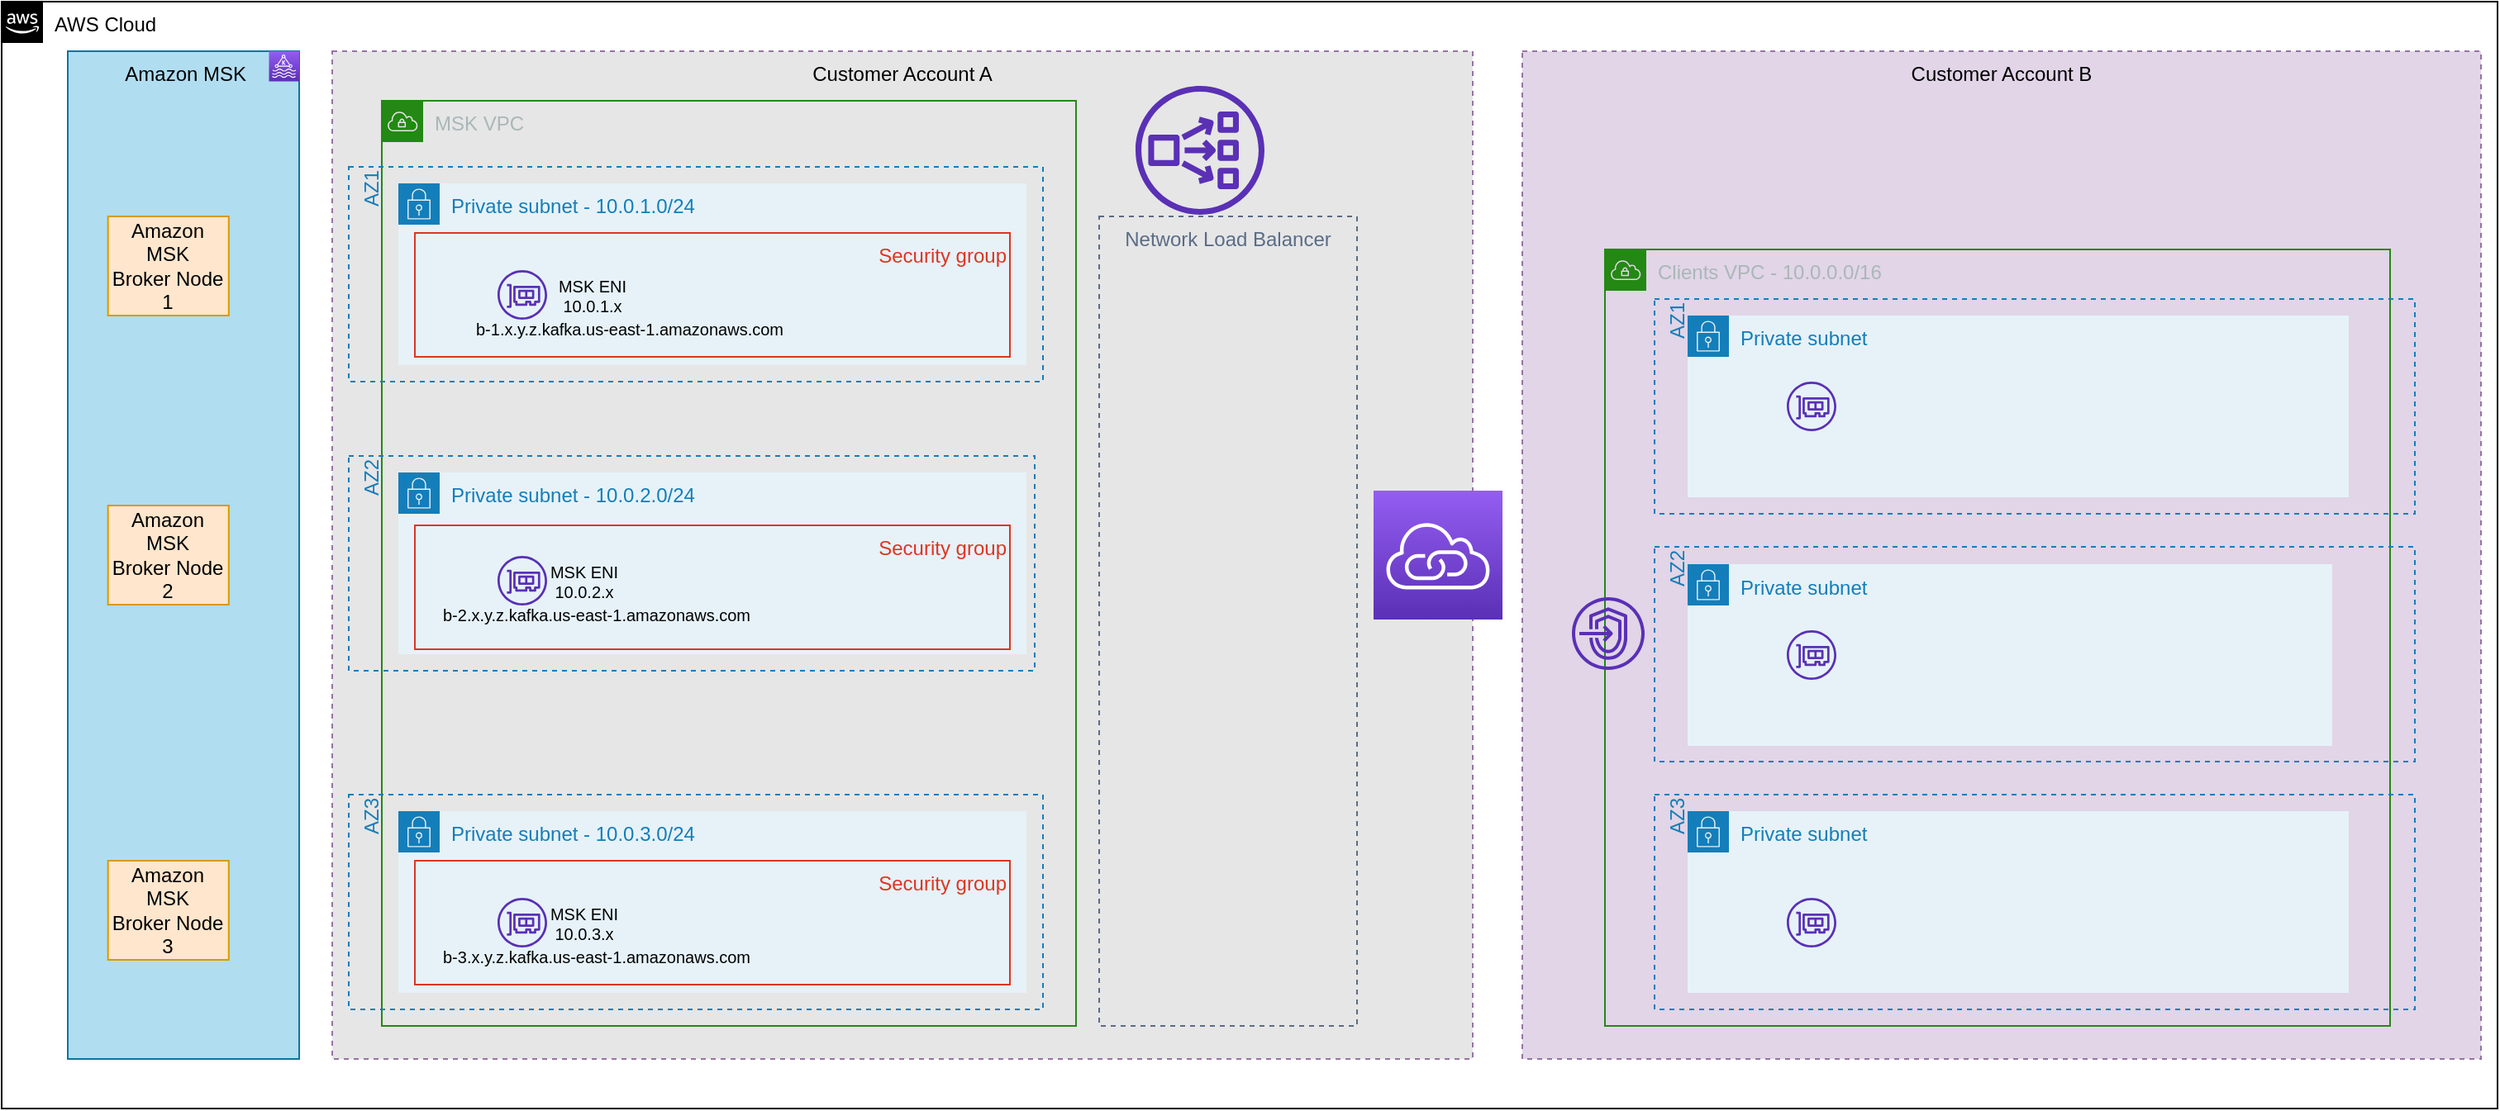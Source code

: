 <mxfile version="13.7.8" type="github">
  <diagram id="V1Vt3t-gvWR1uWZImgzx" name="Page-1">
    <mxGraphModel dx="1387" dy="675" grid="1" gridSize="10" guides="1" tooltips="1" connect="1" arrows="1" fold="1" page="1" pageScale="1" pageWidth="850" pageHeight="1100" math="0" shadow="0">
      <root>
        <mxCell id="0" />
        <mxCell id="1" parent="0" />
        <mxCell id="DqZF1T1k3552ePXCRRWf-1" value="AWS Cloud" style="points=[[0,0],[0.25,0],[0.5,0],[0.75,0],[1,0],[1,0.25],[1,0.5],[1,0.75],[1,1],[0.75,1],[0.5,1],[0.25,1],[0,1],[0,0.75],[0,0.5],[0,0.25]];outlineConnect=0;html=1;whiteSpace=wrap;fontSize=12;fontStyle=0;shape=mxgraph.aws4.group;grIcon=mxgraph.aws4.group_aws_cloud_alt;verticalAlign=top;align=left;spacingLeft=30;dashed=0;" parent="1" vertex="1">
          <mxGeometry x="10" y="20" width="1510" height="670" as="geometry" />
        </mxCell>
        <mxCell id="DqZF1T1k3552ePXCRRWf-7" value="" style="group;spacingRight=0;spacingLeft=0;align=right;fillColor=#b1ddf0;strokeColor=#10739e;" parent="1" vertex="1" connectable="0">
          <mxGeometry x="50" y="50" width="140" height="610" as="geometry" />
        </mxCell>
        <mxCell id="DqZF1T1k3552ePXCRRWf-2" value="Amazon MSK" style="verticalAlign=top;fontStyle=0;align=right;spacingRight=30;fillColor=#b1ddf0;strokeColor=#10739e;" parent="DqZF1T1k3552ePXCRRWf-7" vertex="1">
          <mxGeometry width="140" height="610" as="geometry" />
        </mxCell>
        <mxCell id="DqZF1T1k3552ePXCRRWf-6" value="" style="outlineConnect=0;fontColor=#232F3E;gradientColor=#945DF2;gradientDirection=north;fillColor=#5A30B5;strokeColor=#ffffff;dashed=0;verticalLabelPosition=bottom;verticalAlign=top;align=center;html=1;fontSize=12;fontStyle=0;aspect=fixed;shape=mxgraph.aws4.resourceIcon;resIcon=mxgraph.aws4.managed_streaming_for_kafka;" parent="DqZF1T1k3552ePXCRRWf-7" vertex="1">
          <mxGeometry x="121.739" width="18.261" height="18.261" as="geometry" />
        </mxCell>
        <mxCell id="DqZF1T1k3552ePXCRRWf-9" value="Amazon MSK&lt;br&gt;Broker Node 1" style="rounded=0;whiteSpace=wrap;html=1;align=center;fillColor=#ffe6cc;strokeColor=#d79b00;" parent="DqZF1T1k3552ePXCRRWf-7" vertex="1">
          <mxGeometry x="24.348" y="100" width="73.043" height="60" as="geometry" />
        </mxCell>
        <mxCell id="DqZF1T1k3552ePXCRRWf-10" value="Amazon MSK&lt;br&gt;Broker Node 2" style="rounded=0;whiteSpace=wrap;html=1;align=center;fillColor=#ffe6cc;strokeColor=#d79b00;" parent="DqZF1T1k3552ePXCRRWf-7" vertex="1">
          <mxGeometry x="24.348" y="275" width="73.043" height="60" as="geometry" />
        </mxCell>
        <mxCell id="DqZF1T1k3552ePXCRRWf-11" value="Amazon MSK&lt;br&gt;Broker Node 3" style="rounded=0;whiteSpace=wrap;html=1;align=center;fillColor=#ffe6cc;strokeColor=#d79b00;" parent="DqZF1T1k3552ePXCRRWf-7" vertex="1">
          <mxGeometry x="24.348" y="490" width="73.043" height="60" as="geometry" />
        </mxCell>
        <mxCell id="DqZF1T1k3552ePXCRRWf-12" value="Customer Account A" style="strokeColor=#9673a6;dashed=1;verticalAlign=top;fontStyle=0;align=center;fillColor=#E6E6E6;" parent="1" vertex="1">
          <mxGeometry x="210" y="50" width="690" height="610" as="geometry" />
        </mxCell>
        <mxCell id="DqZF1T1k3552ePXCRRWf-13" value="Customer Account B" style="fillColor=#e1d5e7;strokeColor=#9673a6;dashed=1;verticalAlign=top;fontStyle=0;align=center;" parent="1" vertex="1">
          <mxGeometry x="930" y="50" width="580" height="610" as="geometry" />
        </mxCell>
        <mxCell id="DqZF1T1k3552ePXCRRWf-14" value="MSK VPC" style="points=[[0,0],[0.25,0],[0.5,0],[0.75,0],[1,0],[1,0.25],[1,0.5],[1,0.75],[1,1],[0.75,1],[0.5,1],[0.25,1],[0,1],[0,0.75],[0,0.5],[0,0.25]];outlineConnect=0;gradientColor=none;html=1;whiteSpace=wrap;fontSize=12;fontStyle=0;shape=mxgraph.aws4.group;grIcon=mxgraph.aws4.group_vpc;strokeColor=#248814;fillColor=none;verticalAlign=top;align=left;spacingLeft=30;fontColor=#AAB7B8;dashed=0;" parent="1" vertex="1">
          <mxGeometry x="240" y="80" width="420" height="560" as="geometry" />
        </mxCell>
        <mxCell id="DqZF1T1k3552ePXCRRWf-15" value="AZ1" style="fillColor=none;strokeColor=#147EBA;dashed=1;verticalAlign=top;fontStyle=0;fontColor=#147EBA;align=right;horizontal=0;" parent="1" vertex="1">
          <mxGeometry x="220" y="120" width="420" height="130" as="geometry" />
        </mxCell>
        <mxCell id="DqZF1T1k3552ePXCRRWf-16" value="AZ2" style="fillColor=none;strokeColor=#147EBA;dashed=1;verticalAlign=top;fontStyle=0;fontColor=#147EBA;align=right;horizontal=0;" parent="1" vertex="1">
          <mxGeometry x="220" y="295" width="415" height="130" as="geometry" />
        </mxCell>
        <mxCell id="DqZF1T1k3552ePXCRRWf-17" value="AZ3" style="fillColor=none;strokeColor=#147EBA;dashed=1;verticalAlign=top;fontStyle=0;fontColor=#147EBA;align=right;horizontal=0;" parent="1" vertex="1">
          <mxGeometry x="220" y="500" width="420" height="130" as="geometry" />
        </mxCell>
        <mxCell id="YOj0RfPdQwlDos6cRO1P-2" value="Clients VPC - 10.0.0.0/16" style="points=[[0,0],[0.25,0],[0.5,0],[0.75,0],[1,0],[1,0.25],[1,0.5],[1,0.75],[1,1],[0.75,1],[0.5,1],[0.25,1],[0,1],[0,0.75],[0,0.5],[0,0.25]];outlineConnect=0;gradientColor=none;html=1;whiteSpace=wrap;fontSize=12;fontStyle=0;shape=mxgraph.aws4.group;grIcon=mxgraph.aws4.group_vpc;strokeColor=#248814;fillColor=none;verticalAlign=top;align=left;spacingLeft=30;fontColor=#AAB7B8;dashed=0;" vertex="1" parent="1">
          <mxGeometry x="980" y="170" width="475" height="470" as="geometry" />
        </mxCell>
        <mxCell id="YOj0RfPdQwlDos6cRO1P-3" value="AZ1" style="fillColor=none;strokeColor=#147EBA;dashed=1;verticalAlign=top;fontStyle=0;fontColor=#147EBA;align=right;horizontal=0;" vertex="1" parent="1">
          <mxGeometry x="1010" y="200" width="460" height="130" as="geometry" />
        </mxCell>
        <mxCell id="YOj0RfPdQwlDos6cRO1P-4" value="AZ2" style="fillColor=none;strokeColor=#147EBA;dashed=1;verticalAlign=top;fontStyle=0;fontColor=#147EBA;align=right;horizontal=0;" vertex="1" parent="1">
          <mxGeometry x="1010" y="350" width="460" height="130" as="geometry" />
        </mxCell>
        <mxCell id="YOj0RfPdQwlDos6cRO1P-5" value="AZ3" style="fillColor=none;strokeColor=#147EBA;dashed=1;verticalAlign=top;fontStyle=0;fontColor=#147EBA;align=right;horizontal=0;" vertex="1" parent="1">
          <mxGeometry x="1010" y="500" width="460" height="130" as="geometry" />
        </mxCell>
        <mxCell id="YOj0RfPdQwlDos6cRO1P-7" value="Private subnet - 10.0.1.0/24" style="points=[[0,0],[0.25,0],[0.5,0],[0.75,0],[1,0],[1,0.25],[1,0.5],[1,0.75],[1,1],[0.75,1],[0.5,1],[0.25,1],[0,1],[0,0.75],[0,0.5],[0,0.25]];outlineConnect=0;gradientColor=none;html=1;whiteSpace=wrap;fontSize=12;fontStyle=0;shape=mxgraph.aws4.group;grIcon=mxgraph.aws4.group_security_group;grStroke=0;strokeColor=#147EBA;fillColor=#E6F2F8;verticalAlign=top;align=left;spacingLeft=30;fontColor=#147EBA;dashed=0;" vertex="1" parent="1">
          <mxGeometry x="250" y="130" width="380" height="110" as="geometry" />
        </mxCell>
        <mxCell id="YOj0RfPdQwlDos6cRO1P-8" value="Private subnet - 10.0.2.0/24" style="points=[[0,0],[0.25,0],[0.5,0],[0.75,0],[1,0],[1,0.25],[1,0.5],[1,0.75],[1,1],[0.75,1],[0.5,1],[0.25,1],[0,1],[0,0.75],[0,0.5],[0,0.25]];outlineConnect=0;gradientColor=none;html=1;whiteSpace=wrap;fontSize=12;fontStyle=0;shape=mxgraph.aws4.group;grIcon=mxgraph.aws4.group_security_group;grStroke=0;strokeColor=#147EBA;fillColor=#E6F2F8;verticalAlign=top;align=left;spacingLeft=30;fontColor=#147EBA;dashed=0;" vertex="1" parent="1">
          <mxGeometry x="250" y="305" width="380" height="110" as="geometry" />
        </mxCell>
        <mxCell id="YOj0RfPdQwlDos6cRO1P-9" value="Private subnet - 10.0.3.0/24" style="points=[[0,0],[0.25,0],[0.5,0],[0.75,0],[1,0],[1,0.25],[1,0.5],[1,0.75],[1,1],[0.75,1],[0.5,1],[0.25,1],[0,1],[0,0.75],[0,0.5],[0,0.25]];outlineConnect=0;gradientColor=none;html=1;whiteSpace=wrap;fontSize=12;fontStyle=0;shape=mxgraph.aws4.group;grIcon=mxgraph.aws4.group_security_group;grStroke=0;strokeColor=#147EBA;fillColor=#E6F2F8;verticalAlign=top;align=left;spacingLeft=30;fontColor=#147EBA;dashed=0;" vertex="1" parent="1">
          <mxGeometry x="250" y="510" width="380" height="110" as="geometry" />
        </mxCell>
        <mxCell id="YOj0RfPdQwlDos6cRO1P-10" value="Private subnet" style="points=[[0,0],[0.25,0],[0.5,0],[0.75,0],[1,0],[1,0.25],[1,0.5],[1,0.75],[1,1],[0.75,1],[0.5,1],[0.25,1],[0,1],[0,0.75],[0,0.5],[0,0.25]];outlineConnect=0;gradientColor=none;html=1;whiteSpace=wrap;fontSize=12;fontStyle=0;shape=mxgraph.aws4.group;grIcon=mxgraph.aws4.group_security_group;grStroke=0;strokeColor=#147EBA;fillColor=#E6F2F8;verticalAlign=top;align=left;spacingLeft=30;fontColor=#147EBA;dashed=0;" vertex="1" parent="1">
          <mxGeometry x="1030" y="210" width="400" height="110" as="geometry" />
        </mxCell>
        <mxCell id="YOj0RfPdQwlDos6cRO1P-11" value="Private subnet" style="points=[[0,0],[0.25,0],[0.5,0],[0.75,0],[1,0],[1,0.25],[1,0.5],[1,0.75],[1,1],[0.75,1],[0.5,1],[0.25,1],[0,1],[0,0.75],[0,0.5],[0,0.25]];outlineConnect=0;gradientColor=none;html=1;whiteSpace=wrap;fontSize=12;fontStyle=0;shape=mxgraph.aws4.group;grIcon=mxgraph.aws4.group_security_group;grStroke=0;strokeColor=#147EBA;fillColor=#E6F2F8;verticalAlign=top;align=left;spacingLeft=30;fontColor=#147EBA;dashed=0;" vertex="1" parent="1">
          <mxGeometry x="1030" y="360.5" width="390" height="110" as="geometry" />
        </mxCell>
        <mxCell id="YOj0RfPdQwlDos6cRO1P-12" value="Private subnet" style="points=[[0,0],[0.25,0],[0.5,0],[0.75,0],[1,0],[1,0.25],[1,0.5],[1,0.75],[1,1],[0.75,1],[0.5,1],[0.25,1],[0,1],[0,0.75],[0,0.5],[0,0.25]];outlineConnect=0;gradientColor=none;html=1;whiteSpace=wrap;fontSize=12;fontStyle=0;shape=mxgraph.aws4.group;grIcon=mxgraph.aws4.group_security_group;grStroke=0;strokeColor=#147EBA;fillColor=#E6F2F8;verticalAlign=top;align=left;spacingLeft=30;fontColor=#147EBA;dashed=0;" vertex="1" parent="1">
          <mxGeometry x="1030" y="510" width="400" height="110" as="geometry" />
        </mxCell>
        <mxCell id="YOj0RfPdQwlDos6cRO1P-15" value="Security group" style="fillColor=none;strokeColor=#DD3522;verticalAlign=top;fontStyle=0;fontColor=#DD3522;align=right;" vertex="1" parent="1">
          <mxGeometry x="260" y="337" width="360" height="75" as="geometry" />
        </mxCell>
        <mxCell id="YOj0RfPdQwlDos6cRO1P-16" value="Security group" style="fillColor=none;strokeColor=#DD3522;verticalAlign=top;fontStyle=0;fontColor=#DD3522;align=right;" vertex="1" parent="1">
          <mxGeometry x="260" y="540" width="360" height="75" as="geometry" />
        </mxCell>
        <mxCell id="YOj0RfPdQwlDos6cRO1P-17" value="Security group" style="fillColor=none;strokeColor=#DD3522;verticalAlign=top;fontStyle=0;fontColor=#DD3522;align=right;" vertex="1" parent="1">
          <mxGeometry x="260" y="160" width="360" height="75" as="geometry" />
        </mxCell>
        <mxCell id="YOj0RfPdQwlDos6cRO1P-18" value="" style="outlineConnect=0;fontColor=#232F3E;gradientColor=none;fillColor=#5A30B5;strokeColor=none;dashed=0;verticalLabelPosition=bottom;verticalAlign=top;align=center;html=1;fontSize=12;fontStyle=0;aspect=fixed;pointerEvents=1;shape=mxgraph.aws4.elastic_network_interface;" vertex="1" parent="1">
          <mxGeometry x="310" y="355.5" width="30" height="30" as="geometry" />
        </mxCell>
        <mxCell id="YOj0RfPdQwlDos6cRO1P-19" value="" style="outlineConnect=0;fontColor=#232F3E;gradientColor=none;fillColor=#5A30B5;strokeColor=none;dashed=0;verticalLabelPosition=bottom;verticalAlign=top;align=center;html=1;fontSize=12;fontStyle=0;aspect=fixed;pointerEvents=1;shape=mxgraph.aws4.elastic_network_interface;" vertex="1" parent="1">
          <mxGeometry x="310" y="562.5" width="30" height="30" as="geometry" />
        </mxCell>
        <mxCell id="YOj0RfPdQwlDos6cRO1P-14" value="" style="outlineConnect=0;fontColor=#232F3E;gradientColor=none;fillColor=#5A30B5;strokeColor=none;dashed=0;verticalLabelPosition=bottom;verticalAlign=top;align=center;html=1;fontSize=12;fontStyle=0;aspect=fixed;pointerEvents=1;shape=mxgraph.aws4.elastic_network_interface;" vertex="1" parent="1">
          <mxGeometry x="310" y="182.5" width="30" height="30" as="geometry" />
        </mxCell>
        <mxCell id="YOj0RfPdQwlDos6cRO1P-20" value="MSK ENI&lt;br&gt;10.0.1.x&lt;font style=&quot;font-size: 10px&quot;&gt;&lt;br style=&quot;font-size: 10px&quot;&gt;&lt;/font&gt;" style="text;html=1;strokeColor=none;fillColor=none;align=center;verticalAlign=middle;whiteSpace=wrap;rounded=0;fontSize=10;" vertex="1" parent="1">
          <mxGeometry x="345" y="187.5" width="45" height="20" as="geometry" />
        </mxCell>
        <mxCell id="YOj0RfPdQwlDos6cRO1P-21" value="MSK ENI&lt;br&gt;10.0.2.x&lt;font style=&quot;font-size: 10px&quot;&gt;&lt;br style=&quot;font-size: 10px&quot;&gt;&lt;/font&gt;" style="text;html=1;strokeColor=none;fillColor=none;align=center;verticalAlign=middle;whiteSpace=wrap;rounded=0;fontSize=10;" vertex="1" parent="1">
          <mxGeometry x="340" y="360.5" width="45" height="20" as="geometry" />
        </mxCell>
        <mxCell id="YOj0RfPdQwlDos6cRO1P-22" value="MSK ENI&lt;br&gt;10.0.3.x&lt;font style=&quot;font-size: 10px&quot;&gt;&lt;br style=&quot;font-size: 10px&quot;&gt;&lt;/font&gt;" style="text;html=1;strokeColor=none;fillColor=none;align=center;verticalAlign=middle;whiteSpace=wrap;rounded=0;fontSize=10;" vertex="1" parent="1">
          <mxGeometry x="340" y="567.5" width="45" height="20" as="geometry" />
        </mxCell>
        <mxCell id="YOj0RfPdQwlDos6cRO1P-23" value="b-1.x.y.z.kafka.us-east-1.amazonaws.com" style="text;html=1;strokeColor=none;fillColor=none;align=center;verticalAlign=middle;whiteSpace=wrap;rounded=0;fontSize=10;" vertex="1" parent="1">
          <mxGeometry x="270" y="207.5" width="240" height="20" as="geometry" />
        </mxCell>
        <mxCell id="YOj0RfPdQwlDos6cRO1P-24" value="b-2.x.y.z.kafka.us-east-1.amazonaws.com" style="text;html=1;strokeColor=none;fillColor=none;align=center;verticalAlign=middle;whiteSpace=wrap;rounded=0;fontSize=10;" vertex="1" parent="1">
          <mxGeometry x="250" y="380.5" width="240" height="20" as="geometry" />
        </mxCell>
        <mxCell id="YOj0RfPdQwlDos6cRO1P-25" value="b-3.x.y.z.kafka.us-east-1.amazonaws.com" style="text;html=1;strokeColor=none;fillColor=none;align=center;verticalAlign=middle;whiteSpace=wrap;rounded=0;fontSize=10;" vertex="1" parent="1">
          <mxGeometry x="250" y="587.5" width="240" height="20" as="geometry" />
        </mxCell>
        <mxCell id="YOj0RfPdQwlDos6cRO1P-28" value="" style="outlineConnect=0;fontColor=#232F3E;gradientColor=none;fillColor=#5A30B5;strokeColor=none;dashed=0;verticalLabelPosition=bottom;verticalAlign=top;align=center;html=1;fontSize=12;fontStyle=0;aspect=fixed;pointerEvents=1;shape=mxgraph.aws4.network_load_balancer;" vertex="1" parent="1">
          <mxGeometry x="696" y="71" width="78" height="78" as="geometry" />
        </mxCell>
        <mxCell id="YOj0RfPdQwlDos6cRO1P-29" value="" style="outlineConnect=0;fontColor=#232F3E;gradientColor=none;fillColor=#5A30B5;strokeColor=none;dashed=0;verticalLabelPosition=bottom;verticalAlign=top;align=center;html=1;fontSize=12;fontStyle=0;aspect=fixed;pointerEvents=1;shape=mxgraph.aws4.endpoints;" vertex="1" parent="1">
          <mxGeometry x="960" y="380.5" width="44" height="44" as="geometry" />
        </mxCell>
        <mxCell id="YOj0RfPdQwlDos6cRO1P-31" value="" style="outlineConnect=0;fontColor=#232F3E;gradientColor=#945DF2;gradientDirection=north;fillColor=#5A30B5;strokeColor=#ffffff;dashed=0;verticalLabelPosition=bottom;verticalAlign=top;align=center;html=1;fontSize=12;fontStyle=0;aspect=fixed;shape=mxgraph.aws4.resourceIcon;resIcon=mxgraph.aws4.vpc_privatelink;" vertex="1" parent="1">
          <mxGeometry x="840" y="316" width="78" height="78" as="geometry" />
        </mxCell>
        <mxCell id="YOj0RfPdQwlDos6cRO1P-34" value="" style="outlineConnect=0;fontColor=#232F3E;gradientColor=none;fillColor=#5A30B5;strokeColor=none;dashed=0;verticalLabelPosition=bottom;verticalAlign=top;align=center;html=1;fontSize=12;fontStyle=0;aspect=fixed;pointerEvents=1;shape=mxgraph.aws4.elastic_network_interface;" vertex="1" parent="1">
          <mxGeometry x="1090" y="250" width="30" height="30" as="geometry" />
        </mxCell>
        <mxCell id="YOj0RfPdQwlDos6cRO1P-35" value="" style="outlineConnect=0;fontColor=#232F3E;gradientColor=none;fillColor=#5A30B5;strokeColor=none;dashed=0;verticalLabelPosition=bottom;verticalAlign=top;align=center;html=1;fontSize=12;fontStyle=0;aspect=fixed;pointerEvents=1;shape=mxgraph.aws4.elastic_network_interface;" vertex="1" parent="1">
          <mxGeometry x="1090" y="400.5" width="30" height="30" as="geometry" />
        </mxCell>
        <mxCell id="YOj0RfPdQwlDos6cRO1P-36" value="" style="outlineConnect=0;fontColor=#232F3E;gradientColor=none;fillColor=#5A30B5;strokeColor=none;dashed=0;verticalLabelPosition=bottom;verticalAlign=top;align=center;html=1;fontSize=12;fontStyle=0;aspect=fixed;pointerEvents=1;shape=mxgraph.aws4.elastic_network_interface;" vertex="1" parent="1">
          <mxGeometry x="1090" y="562.5" width="30" height="30" as="geometry" />
        </mxCell>
        <mxCell id="YOj0RfPdQwlDos6cRO1P-37" value="Network Load Balancer" style="fillColor=none;strokeColor=#5A6C86;dashed=1;verticalAlign=top;fontStyle=0;fontColor=#5A6C86;align=center;" vertex="1" parent="1">
          <mxGeometry x="674" y="150" width="156" height="490" as="geometry" />
        </mxCell>
      </root>
    </mxGraphModel>
  </diagram>
</mxfile>

